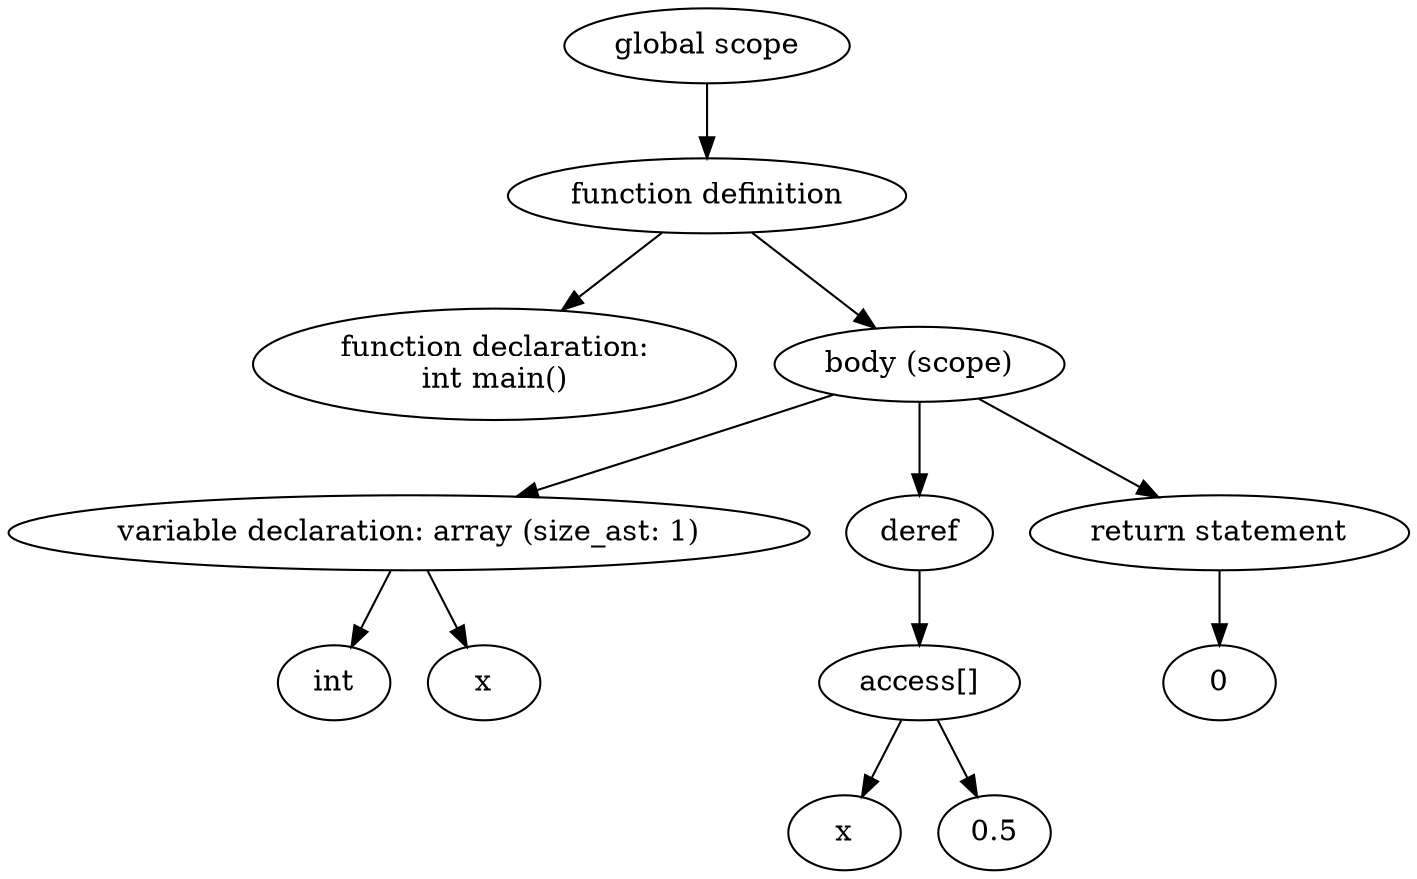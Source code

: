 digraph "Abstract Syntax Tree" {
	140480002505024 [label="function declaration:
int main()"]
	140480002504784 -> 140480002505024
	140480002505792 [label=int]
	140480002504880 -> 140480002505792
	140480002505072 [label=x]
	140480002504880 -> 140480002505072
	140480002504880 [label="variable declaration: array (size_ast: 1)"]
	140480002506416 -> 140480002504880
	140480002505888 [label=x]
	140480002504256 -> 140480002505888
	140480002505264 [label=0.5]
	140480002504256 -> 140480002505264
	140480002504256 [label="access[]"]
	140480002504064 -> 140480002504256
	140480002504064 [label=deref]
	140480002506416 -> 140480002504064
	140480002506176 [label=0]
	140480002504304 -> 140480002506176
	140480002504304 [label="return statement"]
	140480002506416 -> 140480002504304
	140480002506416 [label="body (scope)"]
	140480002504784 -> 140480002506416
	140480002504784 [label="function definition"]
	140480002506512 -> 140480002504784
	140480002506512 [label="global scope"]
}
